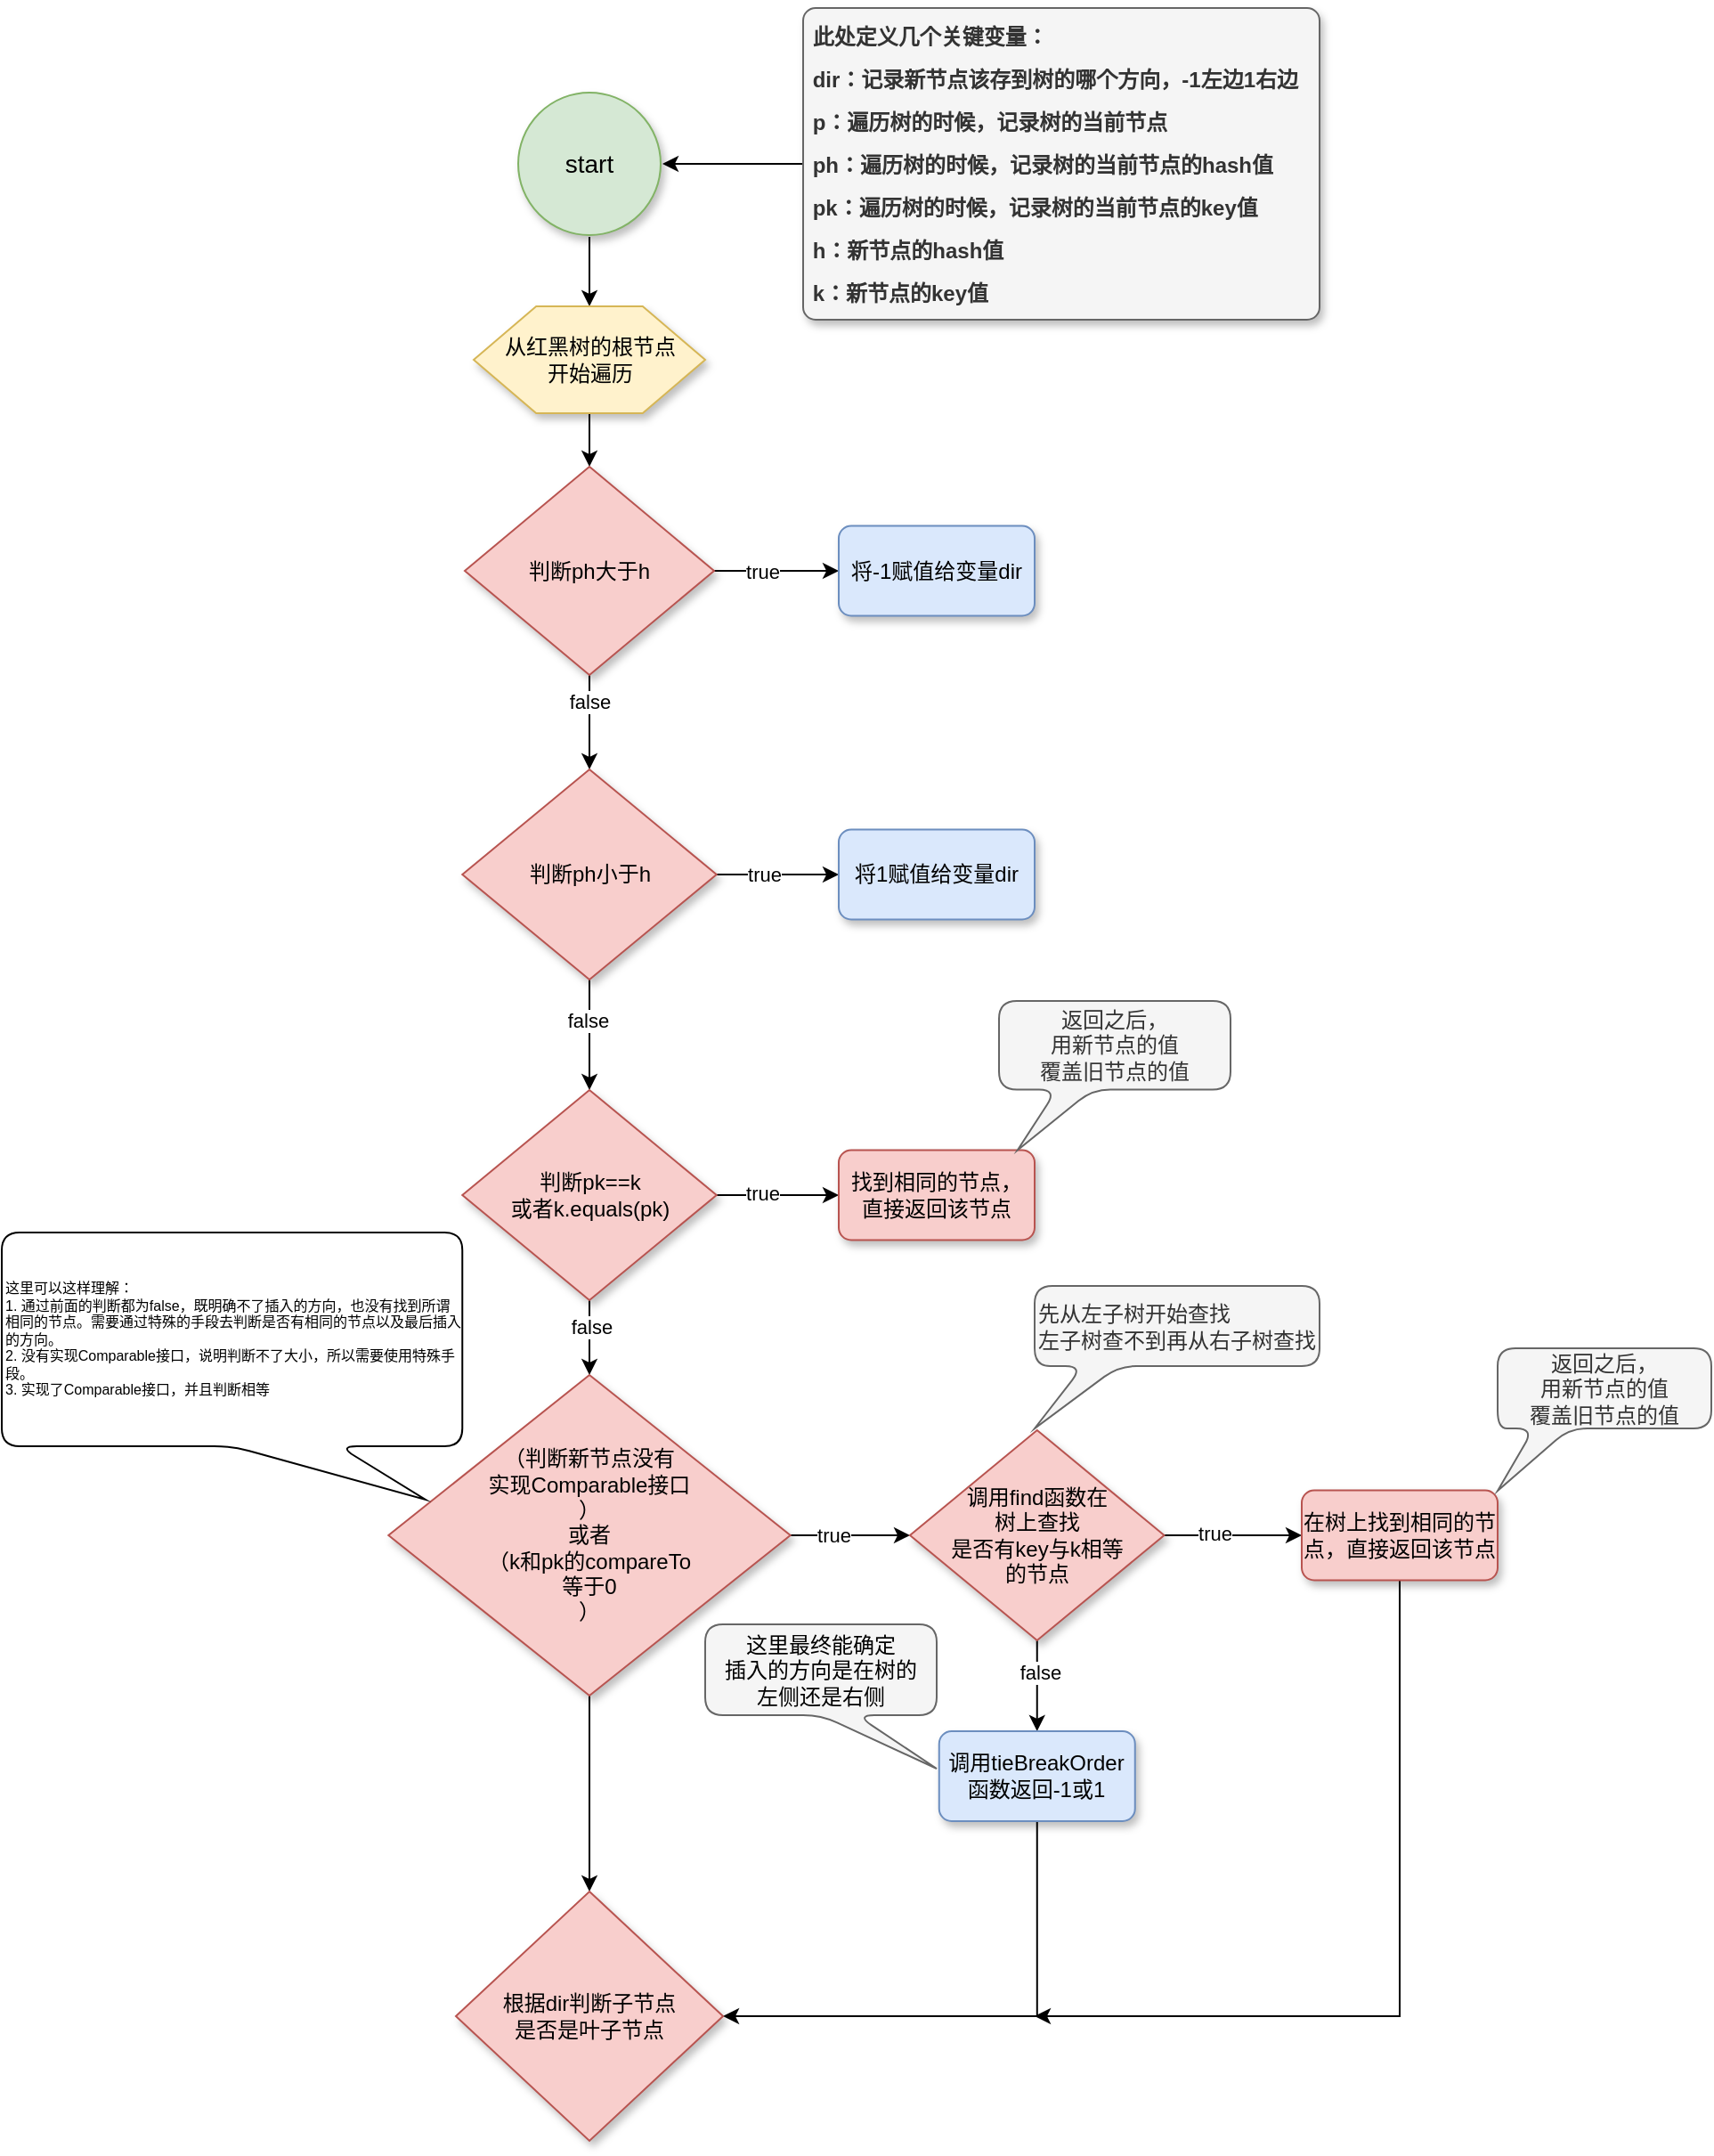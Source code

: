 <mxfile version="18.0.3" type="github">
  <diagram id="zdUhX8Ku0VIpOmGv64NR" name="第 1 页">
    <mxGraphModel dx="1093" dy="976" grid="1" gridSize="10" guides="1" tooltips="1" connect="1" arrows="1" fold="1" page="0" pageScale="1" pageWidth="827" pageHeight="1169" background="#ffffff" math="0" shadow="0">
      <root>
        <mxCell id="0" />
        <mxCell id="1" parent="0" />
        <mxCell id="ToSzjQ9twE04Xiy9Cd_i-1" value="" style="edgeStyle=orthogonalEdgeStyle;rounded=0;orthogonalLoop=1;jettySize=auto;html=1;fontSize=12;fontColor=#000000;strokeColor=#000000;" edge="1" parent="1" source="ToSzjQ9twE04Xiy9Cd_i-2" target="ToSzjQ9twE04Xiy9Cd_i-4">
          <mxGeometry relative="1" as="geometry" />
        </mxCell>
        <mxCell id="ToSzjQ9twE04Xiy9Cd_i-2" value="start" style="strokeWidth=1;html=1;shape=mxgraph.flowchart.start_2;whiteSpace=wrap;labelBorderColor=none;strokeColor=#82b366;perimeterSpacing=1;fillColor=#d5e8d4;shadow=1;fontSize=14;" vertex="1" parent="1">
          <mxGeometry x="400" y="40" width="80" height="80" as="geometry" />
        </mxCell>
        <mxCell id="ToSzjQ9twE04Xiy9Cd_i-3" value="" style="edgeStyle=orthogonalEdgeStyle;rounded=0;orthogonalLoop=1;jettySize=auto;html=1;" edge="1" parent="1" source="ToSzjQ9twE04Xiy9Cd_i-4" target="ToSzjQ9twE04Xiy9Cd_i-9">
          <mxGeometry relative="1" as="geometry" />
        </mxCell>
        <mxCell id="ToSzjQ9twE04Xiy9Cd_i-4" value="从红黑树的根节点&lt;br&gt;开始遍历" style="verticalLabelPosition=middle;verticalAlign=middle;html=1;shape=hexagon;perimeter=hexagonPerimeter2;arcSize=6;size=0.27;shadow=1;labelBorderColor=none;fontSize=12;strokeColor=#d6b656;strokeWidth=1;labelPosition=center;align=center;fillColor=#fff2cc;" vertex="1" parent="1">
          <mxGeometry x="375" y="160" width="130" height="60" as="geometry" />
        </mxCell>
        <mxCell id="ToSzjQ9twE04Xiy9Cd_i-5" value="" style="edgeStyle=orthogonalEdgeStyle;rounded=0;orthogonalLoop=1;jettySize=auto;html=1;" edge="1" parent="1" source="ToSzjQ9twE04Xiy9Cd_i-9" target="ToSzjQ9twE04Xiy9Cd_i-14">
          <mxGeometry relative="1" as="geometry" />
        </mxCell>
        <mxCell id="ToSzjQ9twE04Xiy9Cd_i-6" value="false" style="edgeLabel;html=1;align=center;verticalAlign=middle;resizable=0;points=[];" vertex="1" connectable="0" parent="ToSzjQ9twE04Xiy9Cd_i-5">
          <mxGeometry x="0.283" y="-2" relative="1" as="geometry">
            <mxPoint x="2" y="-19" as="offset" />
          </mxGeometry>
        </mxCell>
        <mxCell id="ToSzjQ9twE04Xiy9Cd_i-7" value="" style="edgeStyle=orthogonalEdgeStyle;rounded=0;orthogonalLoop=1;jettySize=auto;html=1;" edge="1" parent="1" source="ToSzjQ9twE04Xiy9Cd_i-9" target="ToSzjQ9twE04Xiy9Cd_i-18">
          <mxGeometry relative="1" as="geometry" />
        </mxCell>
        <mxCell id="ToSzjQ9twE04Xiy9Cd_i-8" value="true" style="edgeLabel;html=1;align=center;verticalAlign=middle;resizable=0;points=[];" vertex="1" connectable="0" parent="ToSzjQ9twE04Xiy9Cd_i-7">
          <mxGeometry x="-0.223" y="1" relative="1" as="geometry">
            <mxPoint y="1" as="offset" />
          </mxGeometry>
        </mxCell>
        <mxCell id="ToSzjQ9twE04Xiy9Cd_i-9" value="判断ph大于h" style="strokeWidth=1;html=1;shape=mxgraph.flowchart.decision;whiteSpace=wrap;fillColor=#f8cecc;strokeColor=#b85450;shadow=1;" vertex="1" parent="1">
          <mxGeometry x="370" y="250" width="140" height="117" as="geometry" />
        </mxCell>
        <mxCell id="ToSzjQ9twE04Xiy9Cd_i-10" value="" style="edgeStyle=orthogonalEdgeStyle;rounded=0;orthogonalLoop=1;jettySize=auto;html=1;" edge="1" parent="1" source="ToSzjQ9twE04Xiy9Cd_i-14" target="ToSzjQ9twE04Xiy9Cd_i-19">
          <mxGeometry relative="1" as="geometry" />
        </mxCell>
        <mxCell id="ToSzjQ9twE04Xiy9Cd_i-11" value="true" style="edgeLabel;html=1;align=center;verticalAlign=middle;resizable=0;points=[];" vertex="1" connectable="0" parent="ToSzjQ9twE04Xiy9Cd_i-10">
          <mxGeometry x="-0.247" relative="1" as="geometry">
            <mxPoint as="offset" />
          </mxGeometry>
        </mxCell>
        <mxCell id="ToSzjQ9twE04Xiy9Cd_i-12" value="" style="edgeStyle=orthogonalEdgeStyle;rounded=0;orthogonalLoop=1;jettySize=auto;html=1;" edge="1" parent="1" source="ToSzjQ9twE04Xiy9Cd_i-14" target="ToSzjQ9twE04Xiy9Cd_i-24">
          <mxGeometry relative="1" as="geometry" />
        </mxCell>
        <mxCell id="ToSzjQ9twE04Xiy9Cd_i-13" value="false" style="edgeLabel;html=1;align=center;verticalAlign=middle;resizable=0;points=[];" vertex="1" connectable="0" parent="ToSzjQ9twE04Xiy9Cd_i-12">
          <mxGeometry x="-0.271" y="-1" relative="1" as="geometry">
            <mxPoint as="offset" />
          </mxGeometry>
        </mxCell>
        <mxCell id="ToSzjQ9twE04Xiy9Cd_i-14" value="判断ph小于h" style="strokeWidth=1;html=1;shape=mxgraph.flowchart.decision;whiteSpace=wrap;fillColor=#f8cecc;strokeColor=#b85450;shadow=1;" vertex="1" parent="1">
          <mxGeometry x="368.63" y="420" width="142.75" height="118" as="geometry" />
        </mxCell>
        <mxCell id="ToSzjQ9twE04Xiy9Cd_i-15" value="" style="edgeStyle=orthogonalEdgeStyle;rounded=0;orthogonalLoop=1;jettySize=auto;html=1;fontColor=#E6FFCC;" edge="1" parent="1" source="ToSzjQ9twE04Xiy9Cd_i-16" target="ToSzjQ9twE04Xiy9Cd_i-2">
          <mxGeometry relative="1" as="geometry" />
        </mxCell>
        <mxCell id="ToSzjQ9twE04Xiy9Cd_i-16" value="&lt;b style=&quot;line-height: 2&quot;&gt;&lt;span style=&quot;white-space: pre&quot;&gt; &lt;/span&gt;此处定义几个关键变量：&lt;br&gt;&lt;span style=&quot;white-space: pre&quot;&gt; &lt;/span&gt;dir：记录新节点该存到树的哪个方向，-1左边1右边&lt;br&gt;&lt;span style=&quot;white-space: pre&quot;&gt; p：遍历树的时候，记录树的当前节点&lt;br/&gt; &lt;/span&gt;ph：遍历树的时候，记录树的当前节点的hash值&lt;br&gt;&lt;span style=&quot;white-space: pre&quot;&gt; &lt;/span&gt;pk：遍历树的时候，记录树的当前节点的key值&lt;br&gt;&amp;nbsp;h：新节点的hash值&lt;br&gt;&amp;nbsp;k：新节点的key值&lt;br&gt;&lt;/b&gt;" style="rounded=1;whiteSpace=wrap;html=1;absoluteArcSize=1;arcSize=14;strokeWidth=1;fillColor=#f5f5f5;strokeColor=#666666;shadow=1;fontColor=#333333;align=left;spacingTop=0;spacingRight=3;" vertex="1" parent="1">
          <mxGeometry x="560" y="-7.5" width="290" height="175" as="geometry" />
        </mxCell>
        <mxCell id="ToSzjQ9twE04Xiy9Cd_i-18" value="将-1赋值给变量dir" style="rounded=1;whiteSpace=wrap;html=1;absoluteArcSize=1;arcSize=14;strokeWidth=1;fillColor=#dae8fc;strokeColor=#6c8ebf;shadow=1;" vertex="1" parent="1">
          <mxGeometry x="580" y="283.25" width="110" height="50.5" as="geometry" />
        </mxCell>
        <mxCell id="ToSzjQ9twE04Xiy9Cd_i-19" value="将1赋值给变量dir" style="rounded=1;whiteSpace=wrap;html=1;absoluteArcSize=1;arcSize=14;strokeWidth=1;fillColor=#dae8fc;strokeColor=#6c8ebf;shadow=1;" vertex="1" parent="1">
          <mxGeometry x="580" y="453.75" width="110" height="50.5" as="geometry" />
        </mxCell>
        <mxCell id="ToSzjQ9twE04Xiy9Cd_i-20" value="" style="edgeStyle=orthogonalEdgeStyle;rounded=0;orthogonalLoop=1;jettySize=auto;html=1;" edge="1" parent="1" source="ToSzjQ9twE04Xiy9Cd_i-24" target="ToSzjQ9twE04Xiy9Cd_i-25">
          <mxGeometry relative="1" as="geometry" />
        </mxCell>
        <mxCell id="ToSzjQ9twE04Xiy9Cd_i-21" value="true" style="edgeLabel;html=1;align=center;verticalAlign=middle;resizable=0;points=[];" vertex="1" connectable="0" parent="ToSzjQ9twE04Xiy9Cd_i-20">
          <mxGeometry x="-0.265" y="1" relative="1" as="geometry">
            <mxPoint as="offset" />
          </mxGeometry>
        </mxCell>
        <mxCell id="ToSzjQ9twE04Xiy9Cd_i-22" value="" style="edgeStyle=orthogonalEdgeStyle;rounded=0;orthogonalLoop=1;jettySize=auto;html=1;" edge="1" parent="1" source="ToSzjQ9twE04Xiy9Cd_i-24">
          <mxGeometry relative="1" as="geometry">
            <mxPoint x="440.005" y="760" as="targetPoint" />
          </mxGeometry>
        </mxCell>
        <mxCell id="ToSzjQ9twE04Xiy9Cd_i-23" value="false" style="edgeLabel;html=1;align=center;verticalAlign=middle;resizable=0;points=[];" vertex="1" connectable="0" parent="ToSzjQ9twE04Xiy9Cd_i-22">
          <mxGeometry x="-0.314" y="1" relative="1" as="geometry">
            <mxPoint as="offset" />
          </mxGeometry>
        </mxCell>
        <mxCell id="ToSzjQ9twE04Xiy9Cd_i-24" value="判断pk==k&lt;br&gt;或者k.equals(pk)" style="strokeWidth=1;html=1;shape=mxgraph.flowchart.decision;whiteSpace=wrap;fillColor=#f8cecc;strokeColor=#b85450;shadow=1;" vertex="1" parent="1">
          <mxGeometry x="368.63" y="600" width="142.75" height="118" as="geometry" />
        </mxCell>
        <mxCell id="ToSzjQ9twE04Xiy9Cd_i-25" value="找到相同的节点，&lt;br&gt;直接返回该节点" style="rounded=1;whiteSpace=wrap;html=1;absoluteArcSize=1;arcSize=14;strokeWidth=1;fillColor=#f8cecc;strokeColor=#b85450;shadow=1;" vertex="1" parent="1">
          <mxGeometry x="580" y="633.75" width="110" height="50.5" as="geometry" />
        </mxCell>
        <mxCell id="ToSzjQ9twE04Xiy9Cd_i-26" value="" style="edgeStyle=orthogonalEdgeStyle;rounded=0;orthogonalLoop=1;jettySize=auto;html=1;" edge="1" parent="1" source="ToSzjQ9twE04Xiy9Cd_i-28">
          <mxGeometry relative="1" as="geometry">
            <mxPoint x="620" y="850.034" as="targetPoint" />
          </mxGeometry>
        </mxCell>
        <mxCell id="ToSzjQ9twE04Xiy9Cd_i-27" value="true" style="edgeLabel;html=1;align=center;verticalAlign=middle;resizable=0;points=[];" vertex="1" connectable="0" parent="ToSzjQ9twE04Xiy9Cd_i-26">
          <mxGeometry x="-0.31" y="-1" relative="1" as="geometry">
            <mxPoint y="-1" as="offset" />
          </mxGeometry>
        </mxCell>
        <mxCell id="ToSzjQ9twE04Xiy9Cd_i-42" style="edgeStyle=orthogonalEdgeStyle;rounded=0;orthogonalLoop=1;jettySize=auto;html=1;exitX=0.5;exitY=1;exitDx=0;exitDy=0;exitPerimeter=0;entryX=0.5;entryY=0;entryDx=0;entryDy=0;entryPerimeter=0;" edge="1" parent="1" source="ToSzjQ9twE04Xiy9Cd_i-28" target="ToSzjQ9twE04Xiy9Cd_i-41">
          <mxGeometry relative="1" as="geometry" />
        </mxCell>
        <mxCell id="ToSzjQ9twE04Xiy9Cd_i-28" value="（判断新节点没有&lt;br&gt;实现Comparable接口&lt;br&gt;）&lt;br&gt;或者&lt;br&gt;（k和pk的compareTo&lt;br&gt;等于0&lt;br&gt;）" style="strokeWidth=1;html=1;shape=mxgraph.flowchart.decision;whiteSpace=wrap;fillColor=#f8cecc;strokeColor=#b85450;shadow=1;" vertex="1" parent="1">
          <mxGeometry x="327.16" y="760" width="225.68" height="180" as="geometry" />
        </mxCell>
        <mxCell id="ToSzjQ9twE04Xiy9Cd_i-29" value="" style="edgeStyle=orthogonalEdgeStyle;rounded=0;orthogonalLoop=1;jettySize=auto;html=1;" edge="1" parent="1" source="ToSzjQ9twE04Xiy9Cd_i-33" target="ToSzjQ9twE04Xiy9Cd_i-34">
          <mxGeometry relative="1" as="geometry">
            <Array as="points">
              <mxPoint x="790" y="850" />
              <mxPoint x="790" y="850" />
            </Array>
          </mxGeometry>
        </mxCell>
        <mxCell id="ToSzjQ9twE04Xiy9Cd_i-30" value="true" style="edgeLabel;html=1;align=center;verticalAlign=middle;resizable=0;points=[];" vertex="1" connectable="0" parent="ToSzjQ9twE04Xiy9Cd_i-29">
          <mxGeometry x="-0.289" y="1" relative="1" as="geometry">
            <mxPoint as="offset" />
          </mxGeometry>
        </mxCell>
        <mxCell id="ToSzjQ9twE04Xiy9Cd_i-31" value="" style="edgeStyle=orthogonalEdgeStyle;rounded=0;orthogonalLoop=1;jettySize=auto;html=1;" edge="1" parent="1" source="ToSzjQ9twE04Xiy9Cd_i-33" target="ToSzjQ9twE04Xiy9Cd_i-35">
          <mxGeometry relative="1" as="geometry" />
        </mxCell>
        <mxCell id="ToSzjQ9twE04Xiy9Cd_i-32" value="false" style="edgeLabel;html=1;align=center;verticalAlign=middle;resizable=0;points=[];" vertex="1" connectable="0" parent="ToSzjQ9twE04Xiy9Cd_i-31">
          <mxGeometry x="-0.319" y="1" relative="1" as="geometry">
            <mxPoint as="offset" />
          </mxGeometry>
        </mxCell>
        <mxCell id="ToSzjQ9twE04Xiy9Cd_i-33" value="调用find函数在&lt;br&gt;树上查找&lt;br&gt;是否有key与k相等&lt;br&gt;的节点" style="strokeWidth=1;html=1;shape=mxgraph.flowchart.decision;whiteSpace=wrap;fillColor=#f8cecc;strokeColor=#b85450;shadow=1;" vertex="1" parent="1">
          <mxGeometry x="620" y="791" width="142.75" height="118" as="geometry" />
        </mxCell>
        <mxCell id="ToSzjQ9twE04Xiy9Cd_i-46" style="edgeStyle=orthogonalEdgeStyle;rounded=0;orthogonalLoop=1;jettySize=auto;html=1;exitX=0.5;exitY=1;exitDx=0;exitDy=0;" edge="1" parent="1" source="ToSzjQ9twE04Xiy9Cd_i-34">
          <mxGeometry relative="1" as="geometry">
            <mxPoint x="690" y="1120" as="targetPoint" />
            <Array as="points">
              <mxPoint x="895" y="1120" />
            </Array>
          </mxGeometry>
        </mxCell>
        <mxCell id="ToSzjQ9twE04Xiy9Cd_i-34" value="在树上找到相同的节点，直接返回该节点" style="rounded=1;whiteSpace=wrap;html=1;absoluteArcSize=1;arcSize=14;strokeWidth=1;fillColor=#f8cecc;strokeColor=#b85450;shadow=1;" vertex="1" parent="1">
          <mxGeometry x="840" y="824.75" width="110" height="50.5" as="geometry" />
        </mxCell>
        <mxCell id="ToSzjQ9twE04Xiy9Cd_i-43" style="edgeStyle=orthogonalEdgeStyle;rounded=0;orthogonalLoop=1;jettySize=auto;html=1;exitX=0.5;exitY=1;exitDx=0;exitDy=0;entryX=1;entryY=0.5;entryDx=0;entryDy=0;entryPerimeter=0;" edge="1" parent="1" source="ToSzjQ9twE04Xiy9Cd_i-35" target="ToSzjQ9twE04Xiy9Cd_i-41">
          <mxGeometry relative="1" as="geometry" />
        </mxCell>
        <mxCell id="ToSzjQ9twE04Xiy9Cd_i-35" value="调用tieBreakOrder函数返回-1或1" style="rounded=1;whiteSpace=wrap;html=1;absoluteArcSize=1;arcSize=14;strokeWidth=1;fillColor=#dae8fc;strokeColor=#6c8ebf;shadow=1;" vertex="1" parent="1">
          <mxGeometry x="636.38" y="960" width="110" height="50.5" as="geometry" />
        </mxCell>
        <mxCell id="ToSzjQ9twE04Xiy9Cd_i-36" value="&lt;span style=&quot;color: rgb(0, 0, 0);&quot;&gt;这里最终能确定&lt;/span&gt;&lt;br style=&quot;color: rgb(0, 0, 0);&quot;&gt;&lt;span style=&quot;color: rgb(0, 0, 0);&quot;&gt;插入的方向是在树的&lt;/span&gt;&lt;br style=&quot;color: rgb(0, 0, 0);&quot;&gt;&lt;span style=&quot;color: rgb(0, 0, 0);&quot;&gt;左侧还是右侧&lt;/span&gt;" style="shape=callout;whiteSpace=wrap;html=1;perimeter=calloutPerimeter;position2=1;fillColor=#f5f5f5;fontColor=#333333;strokeColor=#666666;rounded=1;" vertex="1" parent="1">
          <mxGeometry x="505" y="900" width="130" height="81" as="geometry" />
        </mxCell>
        <mxCell id="ToSzjQ9twE04Xiy9Cd_i-37" value="&lt;span style=&quot;&quot;&gt;返回之后，&lt;/span&gt;&lt;br style=&quot;&quot;&gt;&lt;span style=&quot;&quot;&gt;用新节点的值&lt;/span&gt;&lt;br style=&quot;&quot;&gt;&lt;span style=&quot;&quot;&gt;覆盖旧节点的值&lt;/span&gt;" style="shape=callout;whiteSpace=wrap;html=1;perimeter=calloutPerimeter;position2=0.08;fillColor=#f5f5f5;fontColor=#333333;strokeColor=#666666;size=34;position=0.25;rounded=1;" vertex="1" parent="1">
          <mxGeometry x="670" y="550" width="130" height="83.75" as="geometry" />
        </mxCell>
        <mxCell id="ToSzjQ9twE04Xiy9Cd_i-38" value="&lt;span style=&quot;&quot;&gt;返回之后，&lt;/span&gt;&lt;br style=&quot;&quot;&gt;&lt;span style=&quot;&quot;&gt;用新节点的值&lt;/span&gt;&lt;br style=&quot;&quot;&gt;&lt;span style=&quot;&quot;&gt;覆盖旧节点的值&lt;/span&gt;" style="shape=callout;whiteSpace=wrap;html=1;perimeter=calloutPerimeter;size=35;position=0.17;position2=0;fillColor=#f5f5f5;fontColor=#333333;strokeColor=#666666;rounded=1;" vertex="1" parent="1">
          <mxGeometry x="950" y="745" width="120" height="80" as="geometry" />
        </mxCell>
        <mxCell id="ToSzjQ9twE04Xiy9Cd_i-39" value="这里可以这样理解：&lt;br&gt;1. 通过前面的判断都为false，既明确不了插入的方向，也没有找到所谓相同的节点。需要通过特殊的手段去判断是否有相同的节点以及最后插入的方向。&lt;br&gt;2.&amp;nbsp;没有实现Comparable接口，说明判断不了大小，所以需要使用特殊手段。&lt;br&gt;3.&amp;nbsp;实现了Comparable接口，并且判断相等&lt;br&gt;" style="shape=callout;whiteSpace=wrap;perimeter=calloutPerimeter;rounded=1;position2=0.92;base=60;fontSize=8;align=left;html=1;" vertex="1" parent="1">
          <mxGeometry x="110" y="680" width="258.63" height="150" as="geometry" />
        </mxCell>
        <mxCell id="ToSzjQ9twE04Xiy9Cd_i-40" value="先从左子树开始查找&lt;br&gt;左子树查不到再从右子树查找" style="shape=callout;whiteSpace=wrap;html=1;perimeter=calloutPerimeter;size=35;position=0.17;position2=0;fillColor=#f5f5f5;fontColor=#333333;strokeColor=#666666;rounded=1;align=left;" vertex="1" parent="1">
          <mxGeometry x="690" y="710" width="160" height="80" as="geometry" />
        </mxCell>
        <mxCell id="ToSzjQ9twE04Xiy9Cd_i-41" value="根据dir判断子节点&lt;br&gt;是否是叶子节点" style="strokeWidth=1;html=1;shape=mxgraph.flowchart.decision;whiteSpace=wrap;fillColor=#f8cecc;strokeColor=#b85450;shadow=1;" vertex="1" parent="1">
          <mxGeometry x="365" y="1050" width="150.01" height="140" as="geometry" />
        </mxCell>
      </root>
    </mxGraphModel>
  </diagram>
</mxfile>
